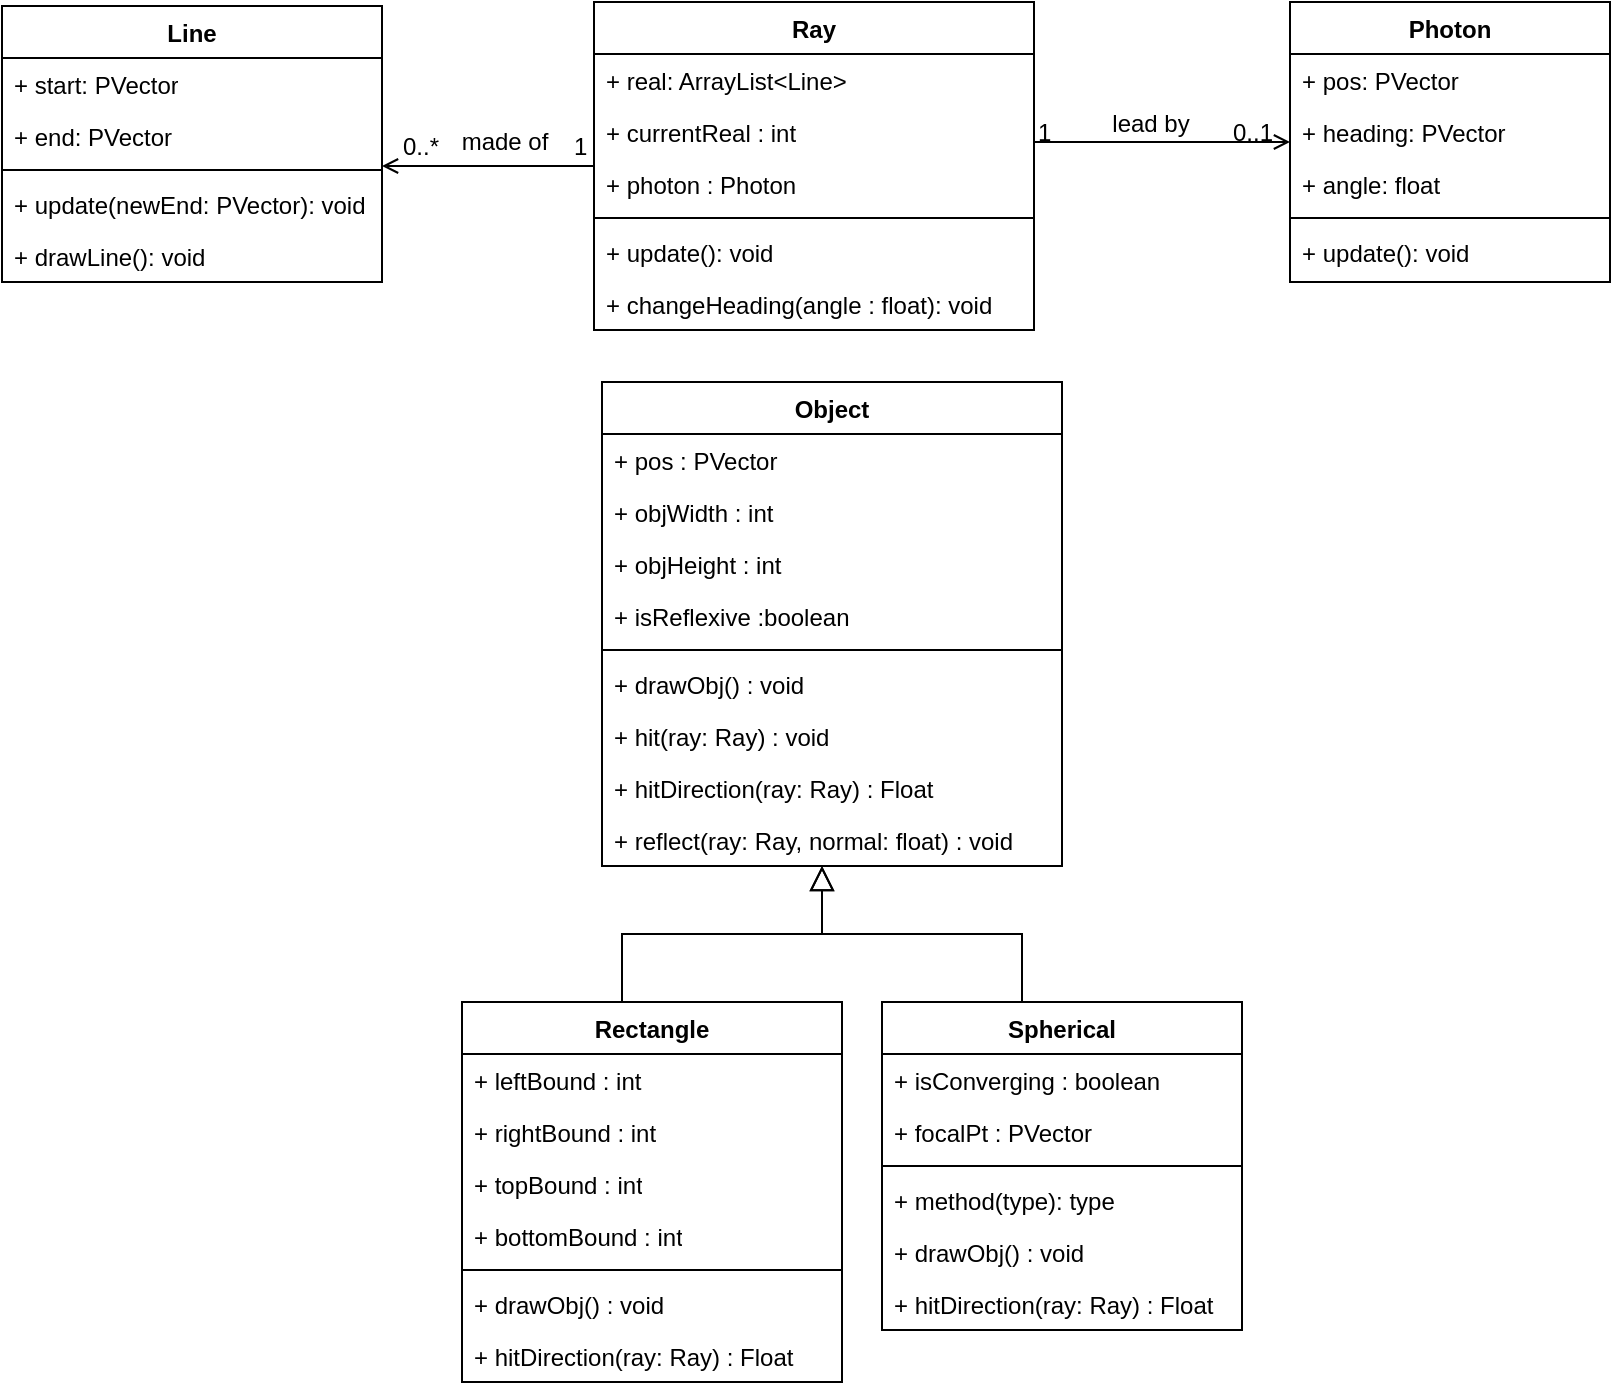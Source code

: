 <mxfile version="21.3.5" type="device">
  <diagram id="C5RBs43oDa-KdzZeNtuy" name="Page-1">
    <mxGraphModel dx="2234" dy="1154" grid="1" gridSize="10" guides="1" tooltips="1" connect="1" arrows="1" fold="1" page="0" pageScale="1" pageWidth="827" pageHeight="1169" math="0" shadow="0">
      <root>
        <mxCell id="WIyWlLk6GJQsqaUBKTNV-0" />
        <mxCell id="WIyWlLk6GJQsqaUBKTNV-1" parent="WIyWlLk6GJQsqaUBKTNV-0" />
        <mxCell id="zkfFHV4jXpPFQw0GAbJ--0" value="Ray" style="swimlane;fontStyle=1;align=center;verticalAlign=top;childLayout=stackLayout;horizontal=1;startSize=26;horizontalStack=0;resizeParent=1;resizeLast=0;collapsible=1;marginBottom=0;rounded=0;shadow=0;strokeWidth=1;" parent="WIyWlLk6GJQsqaUBKTNV-1" vertex="1">
          <mxGeometry x="-424" y="-150" width="220" height="164" as="geometry">
            <mxRectangle x="-424" y="-150" width="160" height="26" as="alternateBounds" />
          </mxGeometry>
        </mxCell>
        <mxCell id="zkfFHV4jXpPFQw0GAbJ--1" value="+ real: ArrayList&lt;Line&gt;" style="text;align=left;verticalAlign=top;spacingLeft=4;spacingRight=4;overflow=hidden;rotatable=0;points=[[0,0.5],[1,0.5]];portConstraint=eastwest;" parent="zkfFHV4jXpPFQw0GAbJ--0" vertex="1">
          <mxGeometry y="26" width="220" height="26" as="geometry" />
        </mxCell>
        <mxCell id="zkfFHV4jXpPFQw0GAbJ--2" value="+ currentReal : int" style="text;align=left;verticalAlign=top;spacingLeft=4;spacingRight=4;overflow=hidden;rotatable=0;points=[[0,0.5],[1,0.5]];portConstraint=eastwest;rounded=0;shadow=0;html=0;" parent="zkfFHV4jXpPFQw0GAbJ--0" vertex="1">
          <mxGeometry y="52" width="220" height="26" as="geometry" />
        </mxCell>
        <mxCell id="zkfFHV4jXpPFQw0GAbJ--3" value="+ photon : Photon" style="text;align=left;verticalAlign=top;spacingLeft=4;spacingRight=4;overflow=hidden;rotatable=0;points=[[0,0.5],[1,0.5]];portConstraint=eastwest;rounded=0;shadow=0;html=0;" parent="zkfFHV4jXpPFQw0GAbJ--0" vertex="1">
          <mxGeometry y="78" width="220" height="26" as="geometry" />
        </mxCell>
        <mxCell id="zkfFHV4jXpPFQw0GAbJ--4" value="" style="line;html=1;strokeWidth=1;align=left;verticalAlign=middle;spacingTop=-1;spacingLeft=3;spacingRight=3;rotatable=0;labelPosition=right;points=[];portConstraint=eastwest;" parent="zkfFHV4jXpPFQw0GAbJ--0" vertex="1">
          <mxGeometry y="104" width="220" height="8" as="geometry" />
        </mxCell>
        <mxCell id="zkfFHV4jXpPFQw0GAbJ--5" value="+ update(): void" style="text;align=left;verticalAlign=top;spacingLeft=4;spacingRight=4;overflow=hidden;rotatable=0;points=[[0,0.5],[1,0.5]];portConstraint=eastwest;" parent="zkfFHV4jXpPFQw0GAbJ--0" vertex="1">
          <mxGeometry y="112" width="220" height="26" as="geometry" />
        </mxCell>
        <mxCell id="tkSSD3aeQeOZpx0soxOB-32" value="+ changeHeading(angle : float): void" style="text;strokeColor=none;fillColor=none;align=left;verticalAlign=top;spacingLeft=4;spacingRight=4;overflow=hidden;rotatable=0;points=[[0,0.5],[1,0.5]];portConstraint=eastwest;whiteSpace=wrap;html=1;" vertex="1" parent="zkfFHV4jXpPFQw0GAbJ--0">
          <mxGeometry y="138" width="220" height="26" as="geometry" />
        </mxCell>
        <mxCell id="zkfFHV4jXpPFQw0GAbJ--17" value="Photon" style="swimlane;fontStyle=1;align=center;verticalAlign=top;childLayout=stackLayout;horizontal=1;startSize=26;horizontalStack=0;resizeParent=1;resizeLast=0;collapsible=1;marginBottom=0;rounded=0;shadow=0;strokeWidth=1;" parent="WIyWlLk6GJQsqaUBKTNV-1" vertex="1">
          <mxGeometry x="-76" y="-150" width="160" height="140" as="geometry">
            <mxRectangle x="-76" y="-150" width="160" height="26" as="alternateBounds" />
          </mxGeometry>
        </mxCell>
        <mxCell id="zkfFHV4jXpPFQw0GAbJ--18" value="+ pos: PVector" style="text;align=left;verticalAlign=top;spacingLeft=4;spacingRight=4;overflow=hidden;rotatable=0;points=[[0,0.5],[1,0.5]];portConstraint=eastwest;" parent="zkfFHV4jXpPFQw0GAbJ--17" vertex="1">
          <mxGeometry y="26" width="160" height="26" as="geometry" />
        </mxCell>
        <mxCell id="zkfFHV4jXpPFQw0GAbJ--19" value="+ heading: PVector" style="text;align=left;verticalAlign=top;spacingLeft=4;spacingRight=4;overflow=hidden;rotatable=0;points=[[0,0.5],[1,0.5]];portConstraint=eastwest;rounded=0;shadow=0;html=0;" parent="zkfFHV4jXpPFQw0GAbJ--17" vertex="1">
          <mxGeometry y="52" width="160" height="26" as="geometry" />
        </mxCell>
        <mxCell id="zkfFHV4jXpPFQw0GAbJ--20" value="+ angle: float" style="text;align=left;verticalAlign=top;spacingLeft=4;spacingRight=4;overflow=hidden;rotatable=0;points=[[0,0.5],[1,0.5]];portConstraint=eastwest;rounded=0;shadow=0;html=0;" parent="zkfFHV4jXpPFQw0GAbJ--17" vertex="1">
          <mxGeometry y="78" width="160" height="26" as="geometry" />
        </mxCell>
        <mxCell id="zkfFHV4jXpPFQw0GAbJ--23" value="" style="line;html=1;strokeWidth=1;align=left;verticalAlign=middle;spacingTop=-1;spacingLeft=3;spacingRight=3;rotatable=0;labelPosition=right;points=[];portConstraint=eastwest;" parent="zkfFHV4jXpPFQw0GAbJ--17" vertex="1">
          <mxGeometry y="104" width="160" height="8" as="geometry" />
        </mxCell>
        <mxCell id="zkfFHV4jXpPFQw0GAbJ--24" value="+ update(): void" style="text;align=left;verticalAlign=top;spacingLeft=4;spacingRight=4;overflow=hidden;rotatable=0;points=[[0,0.5],[1,0.5]];portConstraint=eastwest;" parent="zkfFHV4jXpPFQw0GAbJ--17" vertex="1">
          <mxGeometry y="112" width="160" height="26" as="geometry" />
        </mxCell>
        <mxCell id="zkfFHV4jXpPFQw0GAbJ--26" value="" style="endArrow=open;shadow=0;strokeWidth=1;rounded=0;endFill=1;edgeStyle=elbowEdgeStyle;elbow=vertical;" parent="WIyWlLk6GJQsqaUBKTNV-1" source="zkfFHV4jXpPFQw0GAbJ--0" target="zkfFHV4jXpPFQw0GAbJ--17" edge="1">
          <mxGeometry x="0.5" y="41" relative="1" as="geometry">
            <mxPoint x="-204" y="-78" as="sourcePoint" />
            <mxPoint x="-44" y="-78" as="targetPoint" />
            <mxPoint x="-40" y="32" as="offset" />
          </mxGeometry>
        </mxCell>
        <mxCell id="zkfFHV4jXpPFQw0GAbJ--27" value="1" style="resizable=0;align=left;verticalAlign=bottom;labelBackgroundColor=none;fontSize=12;" parent="zkfFHV4jXpPFQw0GAbJ--26" connectable="0" vertex="1">
          <mxGeometry x="-1" relative="1" as="geometry">
            <mxPoint y="4" as="offset" />
          </mxGeometry>
        </mxCell>
        <mxCell id="zkfFHV4jXpPFQw0GAbJ--28" value="0..1" style="resizable=0;align=right;verticalAlign=bottom;labelBackgroundColor=none;fontSize=12;" parent="zkfFHV4jXpPFQw0GAbJ--26" connectable="0" vertex="1">
          <mxGeometry x="1" relative="1" as="geometry">
            <mxPoint x="-7" y="4" as="offset" />
          </mxGeometry>
        </mxCell>
        <mxCell id="zkfFHV4jXpPFQw0GAbJ--29" value="lead by" style="text;html=1;resizable=0;points=[];;align=center;verticalAlign=middle;labelBackgroundColor=none;rounded=0;shadow=0;strokeWidth=1;fontSize=12;" parent="zkfFHV4jXpPFQw0GAbJ--26" vertex="1" connectable="0">
          <mxGeometry x="0.5" y="49" relative="1" as="geometry">
            <mxPoint x="-38" y="40" as="offset" />
          </mxGeometry>
        </mxCell>
        <mxCell id="tkSSD3aeQeOZpx0soxOB-1" value="Object" style="swimlane;fontStyle=1;align=center;verticalAlign=top;childLayout=stackLayout;horizontal=1;startSize=26;horizontalStack=0;resizeParent=1;resizeParentMax=0;resizeLast=0;collapsible=1;marginBottom=0;whiteSpace=wrap;html=1;" vertex="1" parent="WIyWlLk6GJQsqaUBKTNV-1">
          <mxGeometry x="-420" y="40" width="230" height="242" as="geometry">
            <mxRectangle x="-400" y="120" width="80" height="30" as="alternateBounds" />
          </mxGeometry>
        </mxCell>
        <mxCell id="tkSSD3aeQeOZpx0soxOB-2" value="+ pos : PVector" style="text;strokeColor=none;fillColor=none;align=left;verticalAlign=top;spacingLeft=4;spacingRight=4;overflow=hidden;rotatable=0;points=[[0,0.5],[1,0.5]];portConstraint=eastwest;whiteSpace=wrap;html=1;" vertex="1" parent="tkSSD3aeQeOZpx0soxOB-1">
          <mxGeometry y="26" width="230" height="26" as="geometry" />
        </mxCell>
        <mxCell id="tkSSD3aeQeOZpx0soxOB-5" value="+ objWidth : int" style="text;strokeColor=none;fillColor=none;align=left;verticalAlign=top;spacingLeft=4;spacingRight=4;overflow=hidden;rotatable=0;points=[[0,0.5],[1,0.5]];portConstraint=eastwest;whiteSpace=wrap;html=1;" vertex="1" parent="tkSSD3aeQeOZpx0soxOB-1">
          <mxGeometry y="52" width="230" height="26" as="geometry" />
        </mxCell>
        <mxCell id="tkSSD3aeQeOZpx0soxOB-6" value="+ objHeight : int" style="text;strokeColor=none;fillColor=none;align=left;verticalAlign=top;spacingLeft=4;spacingRight=4;overflow=hidden;rotatable=0;points=[[0,0.5],[1,0.5]];portConstraint=eastwest;whiteSpace=wrap;html=1;" vertex="1" parent="tkSSD3aeQeOZpx0soxOB-1">
          <mxGeometry y="78" width="230" height="26" as="geometry" />
        </mxCell>
        <mxCell id="tkSSD3aeQeOZpx0soxOB-7" value="+ isReflexive :boolean" style="text;strokeColor=none;fillColor=none;align=left;verticalAlign=top;spacingLeft=4;spacingRight=4;overflow=hidden;rotatable=0;points=[[0,0.5],[1,0.5]];portConstraint=eastwest;whiteSpace=wrap;html=1;" vertex="1" parent="tkSSD3aeQeOZpx0soxOB-1">
          <mxGeometry y="104" width="230" height="26" as="geometry" />
        </mxCell>
        <mxCell id="tkSSD3aeQeOZpx0soxOB-3" value="" style="line;strokeWidth=1;fillColor=none;align=left;verticalAlign=middle;spacingTop=-1;spacingLeft=3;spacingRight=3;rotatable=0;labelPosition=right;points=[];portConstraint=eastwest;strokeColor=inherit;" vertex="1" parent="tkSSD3aeQeOZpx0soxOB-1">
          <mxGeometry y="130" width="230" height="8" as="geometry" />
        </mxCell>
        <mxCell id="tkSSD3aeQeOZpx0soxOB-27" value="+ drawObj() : void" style="text;strokeColor=none;fillColor=none;align=left;verticalAlign=top;spacingLeft=4;spacingRight=4;overflow=hidden;rotatable=0;points=[[0,0.5],[1,0.5]];portConstraint=eastwest;whiteSpace=wrap;html=1;" vertex="1" parent="tkSSD3aeQeOZpx0soxOB-1">
          <mxGeometry y="138" width="230" height="26" as="geometry" />
        </mxCell>
        <mxCell id="tkSSD3aeQeOZpx0soxOB-9" value="+ hit(ray: Ray) : void" style="text;strokeColor=none;fillColor=none;align=left;verticalAlign=top;spacingLeft=4;spacingRight=4;overflow=hidden;rotatable=0;points=[[0,0.5],[1,0.5]];portConstraint=eastwest;whiteSpace=wrap;html=1;" vertex="1" parent="tkSSD3aeQeOZpx0soxOB-1">
          <mxGeometry y="164" width="230" height="26" as="geometry" />
        </mxCell>
        <mxCell id="tkSSD3aeQeOZpx0soxOB-8" value="+ hitDirection(ray: Ray) : Float" style="text;strokeColor=none;fillColor=none;align=left;verticalAlign=top;spacingLeft=4;spacingRight=4;overflow=hidden;rotatable=0;points=[[0,0.5],[1,0.5]];portConstraint=eastwest;whiteSpace=wrap;html=1;" vertex="1" parent="tkSSD3aeQeOZpx0soxOB-1">
          <mxGeometry y="190" width="230" height="26" as="geometry" />
        </mxCell>
        <mxCell id="tkSSD3aeQeOZpx0soxOB-10" value="+ reflect(ray: Ray, normal: float) : void" style="text;strokeColor=none;fillColor=none;align=left;verticalAlign=top;spacingLeft=4;spacingRight=4;overflow=hidden;rotatable=0;points=[[0,0.5],[1,0.5]];portConstraint=eastwest;whiteSpace=wrap;html=1;" vertex="1" parent="tkSSD3aeQeOZpx0soxOB-1">
          <mxGeometry y="216" width="230" height="26" as="geometry" />
        </mxCell>
        <mxCell id="tkSSD3aeQeOZpx0soxOB-11" value="" style="endArrow=block;endSize=10;endFill=0;shadow=0;strokeWidth=1;rounded=0;edgeStyle=elbowEdgeStyle;elbow=vertical;" edge="1" parent="WIyWlLk6GJQsqaUBKTNV-1">
          <mxGeometry width="160" relative="1" as="geometry">
            <mxPoint x="-210" y="350" as="sourcePoint" />
            <mxPoint x="-310" y="282" as="targetPoint" />
          </mxGeometry>
        </mxCell>
        <mxCell id="tkSSD3aeQeOZpx0soxOB-12" value="" style="endArrow=block;endSize=10;endFill=0;shadow=0;strokeWidth=1;rounded=0;edgeStyle=elbowEdgeStyle;elbow=vertical;" edge="1" parent="WIyWlLk6GJQsqaUBKTNV-1">
          <mxGeometry width="160" relative="1" as="geometry">
            <mxPoint x="-410" y="350" as="sourcePoint" />
            <mxPoint x="-310" y="282" as="targetPoint" />
          </mxGeometry>
        </mxCell>
        <mxCell id="tkSSD3aeQeOZpx0soxOB-13" value="Spherical" style="swimlane;fontStyle=1;align=center;verticalAlign=top;childLayout=stackLayout;horizontal=1;startSize=26;horizontalStack=0;resizeParent=1;resizeParentMax=0;resizeLast=0;collapsible=1;marginBottom=0;whiteSpace=wrap;html=1;" vertex="1" parent="WIyWlLk6GJQsqaUBKTNV-1">
          <mxGeometry x="-280" y="350" width="180" height="164" as="geometry" />
        </mxCell>
        <mxCell id="tkSSD3aeQeOZpx0soxOB-14" value="+ isConverging : boolean" style="text;strokeColor=none;fillColor=none;align=left;verticalAlign=top;spacingLeft=4;spacingRight=4;overflow=hidden;rotatable=0;points=[[0,0.5],[1,0.5]];portConstraint=eastwest;whiteSpace=wrap;html=1;" vertex="1" parent="tkSSD3aeQeOZpx0soxOB-13">
          <mxGeometry y="26" width="180" height="26" as="geometry" />
        </mxCell>
        <mxCell id="tkSSD3aeQeOZpx0soxOB-28" value="+ focalPt : PVector" style="text;strokeColor=none;fillColor=none;align=left;verticalAlign=top;spacingLeft=4;spacingRight=4;overflow=hidden;rotatable=0;points=[[0,0.5],[1,0.5]];portConstraint=eastwest;whiteSpace=wrap;html=1;" vertex="1" parent="tkSSD3aeQeOZpx0soxOB-13">
          <mxGeometry y="52" width="180" height="26" as="geometry" />
        </mxCell>
        <mxCell id="tkSSD3aeQeOZpx0soxOB-15" value="" style="line;strokeWidth=1;fillColor=none;align=left;verticalAlign=middle;spacingTop=-1;spacingLeft=3;spacingRight=3;rotatable=0;labelPosition=right;points=[];portConstraint=eastwest;strokeColor=inherit;" vertex="1" parent="tkSSD3aeQeOZpx0soxOB-13">
          <mxGeometry y="78" width="180" height="8" as="geometry" />
        </mxCell>
        <mxCell id="tkSSD3aeQeOZpx0soxOB-16" value="+ method(type): type" style="text;strokeColor=none;fillColor=none;align=left;verticalAlign=top;spacingLeft=4;spacingRight=4;overflow=hidden;rotatable=0;points=[[0,0.5],[1,0.5]];portConstraint=eastwest;whiteSpace=wrap;html=1;" vertex="1" parent="tkSSD3aeQeOZpx0soxOB-13">
          <mxGeometry y="86" width="180" height="26" as="geometry" />
        </mxCell>
        <mxCell id="tkSSD3aeQeOZpx0soxOB-4" value="+ drawObj() : void" style="text;strokeColor=none;fillColor=none;align=left;verticalAlign=top;spacingLeft=4;spacingRight=4;overflow=hidden;rotatable=0;points=[[0,0.5],[1,0.5]];portConstraint=eastwest;whiteSpace=wrap;html=1;" vertex="1" parent="tkSSD3aeQeOZpx0soxOB-13">
          <mxGeometry y="112" width="180" height="26" as="geometry" />
        </mxCell>
        <mxCell id="tkSSD3aeQeOZpx0soxOB-30" value="+ hitDirection(ray: Ray) : Float" style="text;strokeColor=none;fillColor=none;align=left;verticalAlign=top;spacingLeft=4;spacingRight=4;overflow=hidden;rotatable=0;points=[[0,0.5],[1,0.5]];portConstraint=eastwest;whiteSpace=wrap;html=1;" vertex="1" parent="tkSSD3aeQeOZpx0soxOB-13">
          <mxGeometry y="138" width="180" height="26" as="geometry" />
        </mxCell>
        <mxCell id="tkSSD3aeQeOZpx0soxOB-18" value="Rectangle" style="swimlane;fontStyle=1;align=center;verticalAlign=top;childLayout=stackLayout;horizontal=1;startSize=26;horizontalStack=0;resizeParent=1;resizeParentMax=0;resizeLast=0;collapsible=1;marginBottom=0;whiteSpace=wrap;html=1;" vertex="1" parent="WIyWlLk6GJQsqaUBKTNV-1">
          <mxGeometry x="-490" y="350" width="190" height="190" as="geometry">
            <mxRectangle x="-470" y="460" width="100" height="30" as="alternateBounds" />
          </mxGeometry>
        </mxCell>
        <mxCell id="tkSSD3aeQeOZpx0soxOB-19" value="+ leftBound : int" style="text;strokeColor=none;fillColor=none;align=left;verticalAlign=top;spacingLeft=4;spacingRight=4;overflow=hidden;rotatable=0;points=[[0,0.5],[1,0.5]];portConstraint=eastwest;whiteSpace=wrap;html=1;" vertex="1" parent="tkSSD3aeQeOZpx0soxOB-18">
          <mxGeometry y="26" width="190" height="26" as="geometry" />
        </mxCell>
        <mxCell id="tkSSD3aeQeOZpx0soxOB-22" value="+ rightBound : int" style="text;strokeColor=none;fillColor=none;align=left;verticalAlign=top;spacingLeft=4;spacingRight=4;overflow=hidden;rotatable=0;points=[[0,0.5],[1,0.5]];portConstraint=eastwest;whiteSpace=wrap;html=1;" vertex="1" parent="tkSSD3aeQeOZpx0soxOB-18">
          <mxGeometry y="52" width="190" height="26" as="geometry" />
        </mxCell>
        <mxCell id="tkSSD3aeQeOZpx0soxOB-23" value="+ topBound : int" style="text;strokeColor=none;fillColor=none;align=left;verticalAlign=top;spacingLeft=4;spacingRight=4;overflow=hidden;rotatable=0;points=[[0,0.5],[1,0.5]];portConstraint=eastwest;whiteSpace=wrap;html=1;" vertex="1" parent="tkSSD3aeQeOZpx0soxOB-18">
          <mxGeometry y="78" width="190" height="26" as="geometry" />
        </mxCell>
        <mxCell id="tkSSD3aeQeOZpx0soxOB-24" value="+ bottomBound : int" style="text;strokeColor=none;fillColor=none;align=left;verticalAlign=top;spacingLeft=4;spacingRight=4;overflow=hidden;rotatable=0;points=[[0,0.5],[1,0.5]];portConstraint=eastwest;whiteSpace=wrap;html=1;" vertex="1" parent="tkSSD3aeQeOZpx0soxOB-18">
          <mxGeometry y="104" width="190" height="26" as="geometry" />
        </mxCell>
        <mxCell id="tkSSD3aeQeOZpx0soxOB-20" value="" style="line;strokeWidth=1;fillColor=none;align=left;verticalAlign=middle;spacingTop=-1;spacingLeft=3;spacingRight=3;rotatable=0;labelPosition=right;points=[];portConstraint=eastwest;strokeColor=inherit;" vertex="1" parent="tkSSD3aeQeOZpx0soxOB-18">
          <mxGeometry y="130" width="190" height="8" as="geometry" />
        </mxCell>
        <mxCell id="tkSSD3aeQeOZpx0soxOB-26" value="+ drawObj() : void" style="text;strokeColor=none;fillColor=none;align=left;verticalAlign=top;spacingLeft=4;spacingRight=4;overflow=hidden;rotatable=0;points=[[0,0.5],[1,0.5]];portConstraint=eastwest;whiteSpace=wrap;html=1;" vertex="1" parent="tkSSD3aeQeOZpx0soxOB-18">
          <mxGeometry y="138" width="190" height="26" as="geometry" />
        </mxCell>
        <mxCell id="tkSSD3aeQeOZpx0soxOB-29" value="+ hitDirection(ray: Ray) : Float" style="text;strokeColor=none;fillColor=none;align=left;verticalAlign=top;spacingLeft=4;spacingRight=4;overflow=hidden;rotatable=0;points=[[0,0.5],[1,0.5]];portConstraint=eastwest;whiteSpace=wrap;html=1;" vertex="1" parent="tkSSD3aeQeOZpx0soxOB-18">
          <mxGeometry y="164" width="190" height="26" as="geometry" />
        </mxCell>
        <mxCell id="tkSSD3aeQeOZpx0soxOB-33" value="Line" style="swimlane;fontStyle=1;align=center;verticalAlign=top;childLayout=stackLayout;horizontal=1;startSize=26;horizontalStack=0;resizeParent=1;resizeParentMax=0;resizeLast=0;collapsible=1;marginBottom=0;whiteSpace=wrap;html=1;" vertex="1" parent="WIyWlLk6GJQsqaUBKTNV-1">
          <mxGeometry x="-720" y="-148" width="190" height="138" as="geometry" />
        </mxCell>
        <mxCell id="tkSSD3aeQeOZpx0soxOB-34" value="+ start: PVector" style="text;strokeColor=none;fillColor=none;align=left;verticalAlign=top;spacingLeft=4;spacingRight=4;overflow=hidden;rotatable=0;points=[[0,0.5],[1,0.5]];portConstraint=eastwest;whiteSpace=wrap;html=1;" vertex="1" parent="tkSSD3aeQeOZpx0soxOB-33">
          <mxGeometry y="26" width="190" height="26" as="geometry" />
        </mxCell>
        <mxCell id="tkSSD3aeQeOZpx0soxOB-37" value="+ end: PVector" style="text;strokeColor=none;fillColor=none;align=left;verticalAlign=top;spacingLeft=4;spacingRight=4;overflow=hidden;rotatable=0;points=[[0,0.5],[1,0.5]];portConstraint=eastwest;whiteSpace=wrap;html=1;" vertex="1" parent="tkSSD3aeQeOZpx0soxOB-33">
          <mxGeometry y="52" width="190" height="26" as="geometry" />
        </mxCell>
        <mxCell id="tkSSD3aeQeOZpx0soxOB-35" value="" style="line;strokeWidth=1;fillColor=none;align=left;verticalAlign=middle;spacingTop=-1;spacingLeft=3;spacingRight=3;rotatable=0;labelPosition=right;points=[];portConstraint=eastwest;strokeColor=inherit;" vertex="1" parent="tkSSD3aeQeOZpx0soxOB-33">
          <mxGeometry y="78" width="190" height="8" as="geometry" />
        </mxCell>
        <mxCell id="tkSSD3aeQeOZpx0soxOB-36" value="+ update(newEnd: PVector): void" style="text;strokeColor=none;fillColor=none;align=left;verticalAlign=top;spacingLeft=4;spacingRight=4;overflow=hidden;rotatable=0;points=[[0,0.5],[1,0.5]];portConstraint=eastwest;whiteSpace=wrap;html=1;" vertex="1" parent="tkSSD3aeQeOZpx0soxOB-33">
          <mxGeometry y="86" width="190" height="26" as="geometry" />
        </mxCell>
        <mxCell id="tkSSD3aeQeOZpx0soxOB-38" value="+ drawLine(): void" style="text;strokeColor=none;fillColor=none;align=left;verticalAlign=top;spacingLeft=4;spacingRight=4;overflow=hidden;rotatable=0;points=[[0,0.5],[1,0.5]];portConstraint=eastwest;whiteSpace=wrap;html=1;" vertex="1" parent="tkSSD3aeQeOZpx0soxOB-33">
          <mxGeometry y="112" width="190" height="26" as="geometry" />
        </mxCell>
        <mxCell id="tkSSD3aeQeOZpx0soxOB-39" value="" style="endArrow=open;shadow=0;strokeWidth=1;rounded=0;endFill=1;edgeStyle=elbowEdgeStyle;elbow=vertical;exitX=0;exitY=0.154;exitDx=0;exitDy=0;exitPerimeter=0;" edge="1" parent="WIyWlLk6GJQsqaUBKTNV-1" source="zkfFHV4jXpPFQw0GAbJ--3">
          <mxGeometry x="0.5" y="41" relative="1" as="geometry">
            <mxPoint x="-428" y="-68.5" as="sourcePoint" />
            <mxPoint x="-530" y="-68" as="targetPoint" />
            <mxPoint x="-40" y="32" as="offset" />
          </mxGeometry>
        </mxCell>
        <mxCell id="tkSSD3aeQeOZpx0soxOB-40" value="1" style="resizable=0;align=left;verticalAlign=bottom;labelBackgroundColor=none;fontSize=12;" connectable="0" vertex="1" parent="tkSSD3aeQeOZpx0soxOB-39">
          <mxGeometry x="-1" relative="1" as="geometry">
            <mxPoint x="-12" y="-1" as="offset" />
          </mxGeometry>
        </mxCell>
        <mxCell id="tkSSD3aeQeOZpx0soxOB-41" value="0..*" style="resizable=0;align=right;verticalAlign=bottom;labelBackgroundColor=none;fontSize=12;" connectable="0" vertex="1" parent="tkSSD3aeQeOZpx0soxOB-39">
          <mxGeometry x="1" relative="1" as="geometry">
            <mxPoint x="30" y="-1" as="offset" />
          </mxGeometry>
        </mxCell>
        <mxCell id="tkSSD3aeQeOZpx0soxOB-42" value="made of" style="text;html=1;resizable=0;points=[];;align=center;verticalAlign=middle;labelBackgroundColor=none;rounded=0;shadow=0;strokeWidth=1;fontSize=12;" vertex="1" connectable="0" parent="tkSSD3aeQeOZpx0soxOB-39">
          <mxGeometry x="0.5" y="49" relative="1" as="geometry">
            <mxPoint x="34" y="-61" as="offset" />
          </mxGeometry>
        </mxCell>
      </root>
    </mxGraphModel>
  </diagram>
</mxfile>
